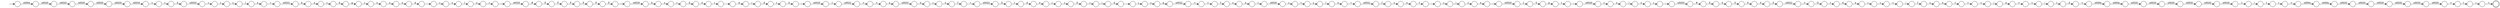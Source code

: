 digraph Automaton {
  rankdir = LR;
  0 [shape=circle,label=""];
  0 -> 49 [label="\u0022"]
  1 [shape=circle,label=""];
  1 -> 72 [label="\u0020"]
  2 [shape=circle,label=""];
  2 -> 118 [label="="]
  3 [shape=circle,label=""];
  3 -> 19 [label="d"]
  4 [shape=circle,label=""];
  4 -> 169 [label="r"]
  5 [shape=circle,label=""];
  5 -> 79 [label="F"]
  6 [shape=circle,label=""];
  6 -> 166 [label="s"]
  7 [shape=circle,label=""];
  7 -> 80 [label="\u000a"]
  8 [shape=circle,label=""];
  8 -> 61 [label="o"]
  9 [shape=circle,label=""];
  9 -> 102 [label="a"]
  10 [shape=circle,label=""];
  10 -> 67 [label="o"]
  11 [shape=circle,label=""];
  11 -> 116 [label="p"]
  12 [shape=circle,label=""];
  12 -> 92 [label="d"]
  13 [shape=circle,label=""];
  13 -> 112 [label="/"]
  14 [shape=circle,label=""];
  14 -> 111 [label="\u0020"]
  15 [shape=circle,label=""];
  15 -> 124 [label="r"]
  16 [shape=circle,label=""];
  16 -> 26 [label="\u0020"]
  17 [shape=circle,label=""];
  17 -> 48 [label="d"]
  18 [shape=circle,label=""];
  18 -> 120 [label="n"]
  19 [shape=circle,label=""];
  19 -> 95 [label="e"]
  20 [shape=circle,label=""];
  20 -> 74 [label="r"]
  21 [shape=circle,label=""];
  21 -> 41 [label="<"]
  22 [shape=circle,label=""];
  22 -> 121 [label="s"]
  23 [shape=circle,label=""];
  23 -> 164 [label="y"]
  24 [shape=circle,label=""];
  24 -> 68 [label="i"]
  25 [shape=circle,label=""];
  25 -> 168 [label="t"]
  26 [shape=circle,label=""];
  26 -> 63 [label="c"]
  27 [shape=circle,label=""];
  27 -> 75 [label="t"]
  28 [shape=circle,label=""];
  28 -> 142 [label=">"]
  29 [shape=circle,label=""];
  29 -> 27 [label="<"]
  30 [shape=circle,label=""];
  30 -> 54 [label=">"]
  31 [shape=circle,label=""];
  31 -> 21 [label="\u0020"]
  32 [shape=circle,label=""];
  32 -> 53 [label="/"]
  33 [shape=circle,label=""];
  33 -> 22 [label="j"]
  34 [shape=circle,label=""];
  34 -> 55 [label="/"]
  35 [shape=circle,label=""];
  35 -> 170 [label="0"]
  36 [shape=circle,label=""];
  36 -> 89 [label="c"]
  37 [shape=circle,label=""];
  37 -> 97 [label="\u0020"]
  38 [shape=circle,label=""];
  38 -> 20 [label="o"]
  39 [shape=circle,label=""];
  39 -> 93 [label=">"]
  40 [shape=circle,label=""];
  40 -> 84 [label="\u0020"]
  41 [shape=circle,label=""];
  41 -> 103 [label="t"]
  42 [shape=circle,label=""];
  42 -> 64 [label="\u0020"]
  43 [shape=circle,label=""];
  43 -> 127 [label="\u0020"]
  44 [shape=circle,label=""];
  44 -> 101 [label="F"]
  45 [shape=circle,label=""];
  45 -> 151 [label="0"]
  46 [shape=circle,label=""];
  46 -> 163 [label="d"]
  47 [shape=circle,label=""];
  47 -> 160 [label="d"]
  48 [shape=circle,label=""];
  48 -> 33 [label="."]
  49 [shape=circle,label=""];
  49 -> 155 [label=">"]
  50 [shape=circle,label=""];
  50 -> 46 [label="n"]
  51 [shape=circle,label=""];
  51 -> 113 [label="\u0020"]
  52 [shape=circle,label=""];
  52 -> 119 [label="1"]
  53 [shape=circle,label=""];
  53 -> 4 [label="t"]
  54 [shape=circle,label=""];
  54 -> 86 [label="<"]
  55 [shape=circle,label=""];
  55 -> 180 [label="f"]
  56 [shape=circle,label=""];
  56 -> 178 [label="F"]
  57 [shape=circle,label=""];
  57 -> 78 [label="\u0022"]
  58 [shape=circle,label=""];
  58 -> 16 [label=";"]
  59 [shape=circle,label=""];
  59 -> 34 [label="<"]
  60 [shape=circle,label=""];
  60 -> 108 [label="G"]
  61 [shape=circle,label=""];
  61 -> 50 [label="u"]
  62 [shape=circle,label=""];
  62 -> 157 [label="r"]
  63 [shape=circle,label=""];
  63 -> 91 [label="o"]
  64 [shape=circle,label=""];
  64 -> 165 [label="h"]
  65 [shape=circle,label=""];
  65 -> 167 [label="e"]
  66 [shape=circle,label=""];
  66 -> 172 [label="d"]
  67 [shape=circle,label=""];
  67 -> 131 [label="n"]
  68 [shape=circle,label=""];
  68 -> 25 [label="d"]
  69 [shape=circle,label=""];
  69 -> 158 [label=">"]
  70 [shape=circle,label=""];
  70 -> 32 [label="<"]
  71 [shape=circle,label=""];
  71 -> 28 [label="\u0022"]
  72 [shape=circle,label=""];
  72 -> 156 [label="\u0020"]
  73 [shape=circle,label=""];
  73 -> 66 [label="r"]
  74 [shape=circle,label=""];
  74 -> 40 [label=":"]
  75 [shape=circle,label=""];
  75 -> 51 [label="d"]
  76 [shape=circle,label=""];
  76 -> 5 [label="#"]
  77 [shape=circle,label=""];
  77 -> 174 [label="s"]
  78 [shape=circle,label=""];
  78 -> 152 [label="O"]
  79 [shape=circle,label=""];
  79 -> 56 [label="F"]
  80 [shape=circle,label=""];
  80 -> 37 [label="\u000a"]
  81 [shape=circle,label=""];
  81 -> 146 [label=":"]
  82 [shape=circle,label=""];
  82 -> 42 [label="a"]
  83 [shape=circle,label=""];
  83 -> 44 [label="F"]
  84 [shape=circle,label=""];
  84 -> 45 [label="#"]
  85 [shape=circle,label=""];
  85 -> 149 [label="\u0020"]
  86 [shape=circle,label=""];
  86 -> 177 [label="/"]
  87 [shape=circle,label=""];
  initial [shape=plaintext,label=""];
  initial -> 87
  87 -> 153 [label="\u000a"]
  88 [shape=circle,label=""];
  88 -> 145 [label="g"]
  89 [shape=circle,label=""];
  89 -> 134 [label="o"]
  90 [shape=circle,label=""];
  90 -> 115 [label=":"]
  91 [shape=circle,label=""];
  91 -> 38 [label="l"]
  92 [shape=circle,label=""];
  92 -> 136 [label=">"]
  93 [shape=circle,label=""];
  93 -> 13 [label="<"]
  94 [shape=circle,label=""];
  94 -> 59 [label="s"]
  95 [shape=circle,label=""];
  95 -> 99 [label="r"]
  96 [shape=circle,label=""];
  96 -> 129 [label="t"]
  97 [shape=circle,label=""];
  97 -> 1 [label="\u0020"]
  98 [shape=circle,label=""];
  98 -> 179 [label="\u0020"]
  99 [shape=circle,label=""];
  99 -> 60 [label="s"]
  100 [shape=circle,label=""];
  100 -> 176 [label="y"]
  101 [shape=circle,label=""];
  101 -> 85 [label=";"]
  102 [shape=circle,label=""];
  102 -> 135 [label="c"]
  103 [shape=circle,label=""];
  103 -> 125 [label="r"]
  104 [shape=circle,label=""];
  104 -> 62 [label="o"]
  105 [shape=circle,label=""];
  105 -> 11 [label="0"]
  106 [shape=circle,label=""];
  106 -> 23 [label="t"]
  107 [shape=circle,label=""];
  107 -> 70 [label="\u0020"]
  108 [shape=circle,label=""];
  108 -> 175 [label="r"]
  109 [shape=circle,label=""];
  109 -> 29 [label="\u0020"]
  110 [shape=circle,label=""];
  110 -> 98 [label="\u000a"]
  111 [shape=circle,label=""];
  111 -> 161 [label="\u0020"]
  112 [shape=circle,label=""];
  112 -> 12 [label="t"]
  113 [shape=circle,label=""];
  113 -> 106 [label="s"]
  114 [shape=circle,label=""];
  114 -> 43 [label="\u0020"]
  115 [shape=circle,label=""];
  115 -> 52 [label="\u0020"]
  116 [shape=circle,label=""];
  116 -> 58 [label="t"]
  117 [shape=circle,label=""];
  117 -> 148 [label="z"]
  118 [shape=circle,label=""];
  118 -> 150 [label="\u0022"]
  119 [shape=circle,label=""];
  119 -> 69 [label="\u0022"]
  120 [shape=circle,label=""];
  120 -> 30 [label="t"]
  121 [shape=circle,label=""];
  121 -> 0 [label="p"]
  122 [shape=circle,label=""];
  122 -> 173 [label="o"]
  123 [shape=doublecircle,label=""];
  124 [shape=circle,label=""];
  124 -> 128 [label="-"]
  125 [shape=circle,label=""];
  125 -> 123 [label=">"]
  126 [shape=circle,label=""];
  126 -> 133 [label="0"]
  127 [shape=circle,label=""];
  127 -> 107 [label="\u0020"]
  128 [shape=circle,label=""];
  128 -> 24 [label="w"]
  129 [shape=circle,label=""];
  129 -> 6 [label="\u0020"]
  130 [shape=circle,label=""];
  130 -> 77 [label="-"]
  131 [shape=circle,label=""];
  131 -> 130 [label="t"]
  132 [shape=circle,label=""];
  132 -> 140 [label="o"]
  133 [shape=circle,label=""];
  133 -> 35 [label="0"]
  134 [shape=circle,label=""];
  134 -> 104 [label="l"]
  135 [shape=circle,label=""];
  135 -> 88 [label="k"]
  136 [shape=circle,label=""];
  136 -> 110 [label="\u000a"]
  137 [shape=circle,label=""];
  137 -> 94 [label="r"]
  138 [shape=circle,label=""];
  138 -> 2 [label="e"]
  139 [shape=circle,label=""];
  139 -> 159 [label="e"]
  140 [shape=circle,label=""];
  140 -> 47 [label="r"]
  141 [shape=circle,label=""];
  141 -> 105 [label="1"]
  142 [shape=circle,label=""];
  142 -> 73 [label="O"]
  143 [shape=circle,label=""];
  143 -> 9 [label="b"]
  144 [shape=circle,label=""];
  144 -> 57 [label="="]
  145 [shape=circle,label=""];
  145 -> 8 [label="r"]
  146 [shape=circle,label=""];
  146 -> 141 [label="\u0020"]
  147 [shape=circle,label=""];
  147 -> 76 [label="\u0020"]
  148 [shape=circle,label=""];
  148 -> 81 [label="e"]
  149 [shape=circle,label=""];
  149 -> 132 [label="b"]
  150 [shape=circle,label=""];
  150 -> 10 [label="f"]
  151 [shape=circle,label=""];
  151 -> 126 [label="0"]
  152 [shape=circle,label=""];
  152 -> 3 [label="r"]
  153 [shape=circle,label=""];
  153 -> 14 [label="\u0020"]
  154 [shape=circle,label=""];
  154 -> 143 [label="\u0022"]
  155 [shape=circle,label=""];
  155 -> 171 [label="<"]
  156 [shape=circle,label=""];
  156 -> 31 [label="\u0020"]
  157 [shape=circle,label=""];
  157 -> 147 [label=":"]
  158 [shape=circle,label=""];
  158 -> 82 [label="<"]
  159 [shape=circle,label=""];
  159 -> 154 [label="="]
  160 [shape=circle,label=""];
  160 -> 15 [label="e"]
  161 [shape=circle,label=""];
  161 -> 162 [label="\u0020"]
  162 [shape=circle,label=""];
  162 -> 109 [label="\u0020"]
  163 [shape=circle,label=""];
  163 -> 36 [label="-"]
  164 [shape=circle,label=""];
  164 -> 139 [label="l"]
  165 [shape=circle,label=""];
  165 -> 65 [label="r"]
  166 [shape=circle,label=""];
  166 -> 100 [label="t"]
  167 [shape=circle,label=""];
  167 -> 144 [label="f"]
  168 [shape=circle,label=""];
  168 -> 90 [label="h"]
  169 [shape=circle,label=""];
  169 -> 7 [label=">"]
  170 [shape=circle,label=""];
  170 -> 71 [label="0"]
  171 [shape=circle,label=""];
  171 -> 122 [label="f"]
  172 [shape=circle,label=""];
  172 -> 137 [label="e"]
  173 [shape=circle,label=""];
  173 -> 96 [label="n"]
  174 [shape=circle,label=""];
  174 -> 117 [label="i"]
  175 [shape=circle,label=""];
  175 -> 17 [label="i"]
  176 [shape=circle,label=""];
  176 -> 138 [label="l"]
  177 [shape=circle,label=""];
  177 -> 39 [label="a"]
  178 [shape=circle,label=""];
  178 -> 83 [label="F"]
  179 [shape=circle,label=""];
  179 -> 114 [label="\u0020"]
  180 [shape=circle,label=""];
  180 -> 18 [label="o"]
}


